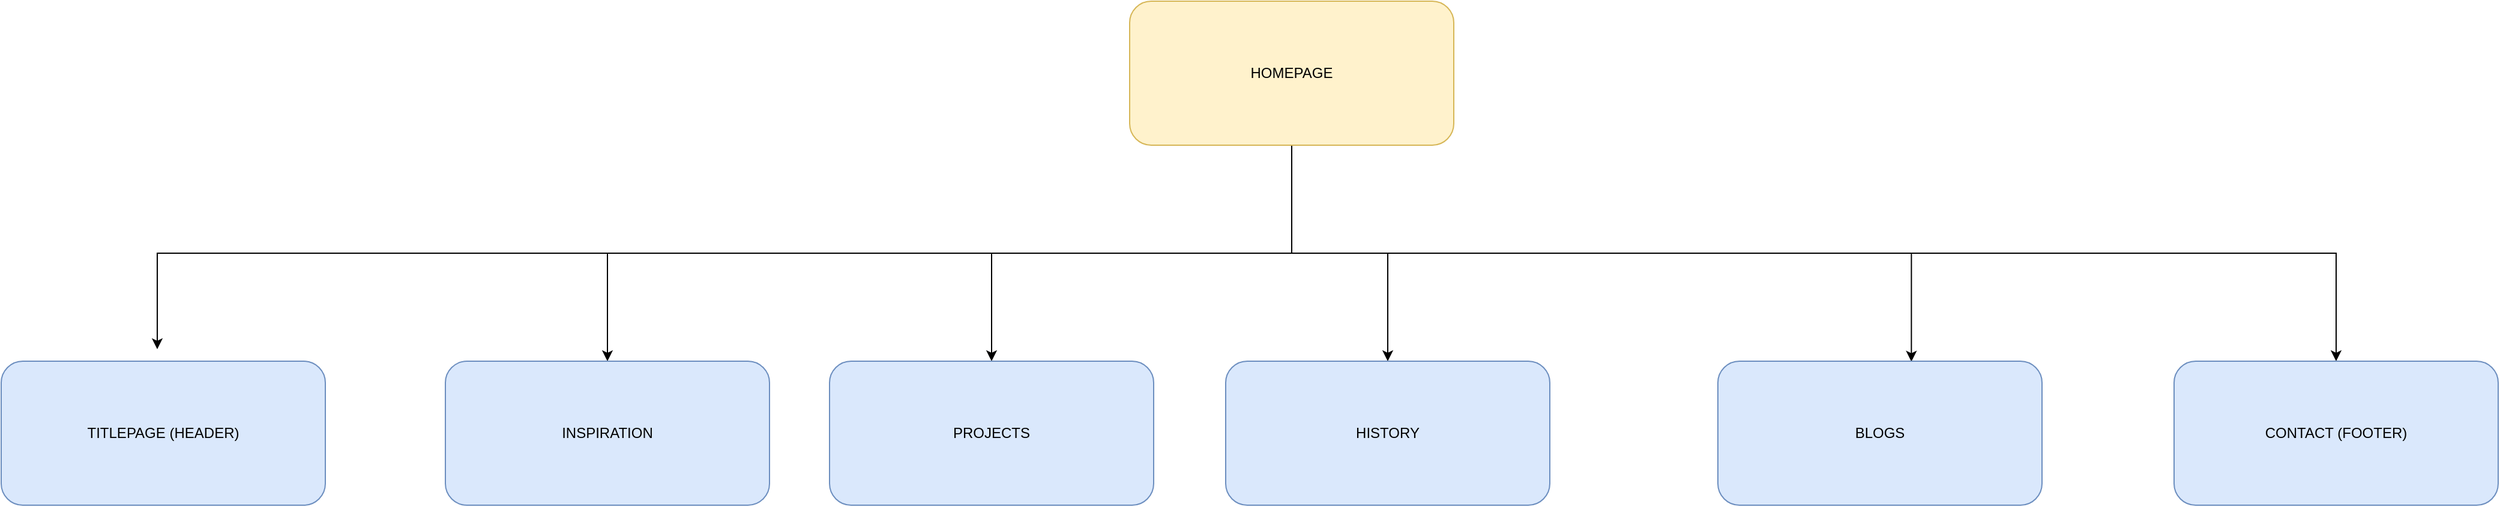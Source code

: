 <mxfile version="14.6.3" type="browser"><diagram id="Td84B7FOdVTVwDok-5jZ" name="Page-1"><mxGraphModel dx="2329" dy="1549" grid="1" gridSize="10" guides="1" tooltips="1" connect="1" arrows="1" fold="1" page="1" pageScale="1" pageWidth="4681" pageHeight="3300" math="0" shadow="0"><root><mxCell id="0"/><mxCell id="1" parent="0"/><mxCell id="yWD9JCVhIvjTVCTnXEGu-8" style="edgeStyle=orthogonalEdgeStyle;rounded=0;orthogonalLoop=1;jettySize=auto;html=1;entryX=0.5;entryY=0;entryDx=0;entryDy=0;" edge="1" parent="1" source="yWD9JCVhIvjTVCTnXEGu-1" target="yWD9JCVhIvjTVCTnXEGu-5"><mxGeometry relative="1" as="geometry"/></mxCell><mxCell id="yWD9JCVhIvjTVCTnXEGu-9" style="edgeStyle=orthogonalEdgeStyle;rounded=0;orthogonalLoop=1;jettySize=auto;html=1;" edge="1" parent="1" source="yWD9JCVhIvjTVCTnXEGu-1" target="yWD9JCVhIvjTVCTnXEGu-4"><mxGeometry relative="1" as="geometry"/></mxCell><mxCell id="yWD9JCVhIvjTVCTnXEGu-10" style="edgeStyle=orthogonalEdgeStyle;rounded=0;orthogonalLoop=1;jettySize=auto;html=1;" edge="1" parent="1" source="yWD9JCVhIvjTVCTnXEGu-1" target="yWD9JCVhIvjTVCTnXEGu-3"><mxGeometry relative="1" as="geometry"><Array as="points"><mxPoint x="1145" y="250"/><mxPoint x="575" y="250"/></Array></mxGeometry></mxCell><mxCell id="yWD9JCVhIvjTVCTnXEGu-11" style="edgeStyle=orthogonalEdgeStyle;rounded=0;orthogonalLoop=1;jettySize=auto;html=1;" edge="1" parent="1" source="yWD9JCVhIvjTVCTnXEGu-1"><mxGeometry relative="1" as="geometry"><mxPoint x="200" y="330" as="targetPoint"/><Array as="points"><mxPoint x="1145" y="250"/><mxPoint x="200" y="250"/></Array></mxGeometry></mxCell><mxCell id="yWD9JCVhIvjTVCTnXEGu-12" style="edgeStyle=orthogonalEdgeStyle;rounded=0;orthogonalLoop=1;jettySize=auto;html=1;entryX=0.597;entryY=0.003;entryDx=0;entryDy=0;entryPerimeter=0;" edge="1" parent="1" source="yWD9JCVhIvjTVCTnXEGu-1" target="yWD9JCVhIvjTVCTnXEGu-6"><mxGeometry relative="1" as="geometry"><Array as="points"><mxPoint x="1145" y="250"/><mxPoint x="1661" y="250"/></Array></mxGeometry></mxCell><mxCell id="yWD9JCVhIvjTVCTnXEGu-13" style="edgeStyle=orthogonalEdgeStyle;rounded=0;orthogonalLoop=1;jettySize=auto;html=1;entryX=0.5;entryY=0;entryDx=0;entryDy=0;" edge="1" parent="1" source="yWD9JCVhIvjTVCTnXEGu-1" target="yWD9JCVhIvjTVCTnXEGu-7"><mxGeometry relative="1" as="geometry"><Array as="points"><mxPoint x="1145" y="250"/><mxPoint x="2015" y="250"/></Array></mxGeometry></mxCell><mxCell id="yWD9JCVhIvjTVCTnXEGu-1" value="HOMEPAGE" style="rounded=1;whiteSpace=wrap;html=1;fillColor=#fff2cc;strokeColor=#d6b656;" vertex="1" parent="1"><mxGeometry x="1010" y="40" width="270" height="120" as="geometry"/></mxCell><mxCell id="yWD9JCVhIvjTVCTnXEGu-2" value="TITLEPAGE (HEADER)" style="rounded=1;whiteSpace=wrap;html=1;fillColor=#dae8fc;strokeColor=#6c8ebf;" vertex="1" parent="1"><mxGeometry x="70" y="340" width="270" height="120" as="geometry"/></mxCell><mxCell id="yWD9JCVhIvjTVCTnXEGu-3" value="INSPIRATION" style="rounded=1;whiteSpace=wrap;html=1;fillColor=#dae8fc;strokeColor=#6c8ebf;" vertex="1" parent="1"><mxGeometry x="440" y="340" width="270" height="120" as="geometry"/></mxCell><mxCell id="yWD9JCVhIvjTVCTnXEGu-4" value="PROJECTS" style="rounded=1;whiteSpace=wrap;html=1;fillColor=#dae8fc;strokeColor=#6c8ebf;" vertex="1" parent="1"><mxGeometry x="760" y="340" width="270" height="120" as="geometry"/></mxCell><mxCell id="yWD9JCVhIvjTVCTnXEGu-5" value="HISTORY&lt;span style=&quot;color: rgba(0 , 0 , 0 , 0) ; font-family: monospace ; font-size: 0px&quot;&gt;%3CmxGraphModel%3E%3Croot%3E%3CmxCell%20id%3D%220%22%2F%3E%3CmxCell%20id%3D%221%22%20parent%3D%220%22%2F%3E%3CmxCell%20id%3D%222%22%20value%3D%22%22%20style%3D%22rounded%3D1%3BwhiteSpace%3Dwrap%3Bhtml%3D1%3B%22%20vertex%3D%221%22%20parent%3D%221%22%3E%3CmxGeometry%20x%3D%22420%22%20y%3D%22150%22%20width%3D%22270%22%20height%3D%22120%22%20as%3D%22geometry%22%2F%3E%3C%2FmxCell%3E%3C%2Froot%3E%3C%2FmxGraphModel%3E&lt;/span&gt;" style="rounded=1;whiteSpace=wrap;html=1;fillColor=#dae8fc;strokeColor=#6c8ebf;" vertex="1" parent="1"><mxGeometry x="1090" y="340" width="270" height="120" as="geometry"/></mxCell><mxCell id="yWD9JCVhIvjTVCTnXEGu-6" value="BLOGS" style="rounded=1;whiteSpace=wrap;html=1;fillColor=#dae8fc;strokeColor=#6c8ebf;" vertex="1" parent="1"><mxGeometry x="1500" y="340" width="270" height="120" as="geometry"/></mxCell><mxCell id="yWD9JCVhIvjTVCTnXEGu-7" value="CONTACT (FOOTER)" style="rounded=1;whiteSpace=wrap;html=1;fillColor=#dae8fc;strokeColor=#6c8ebf;" vertex="1" parent="1"><mxGeometry x="1880" y="340" width="270" height="120" as="geometry"/></mxCell></root></mxGraphModel></diagram></mxfile>